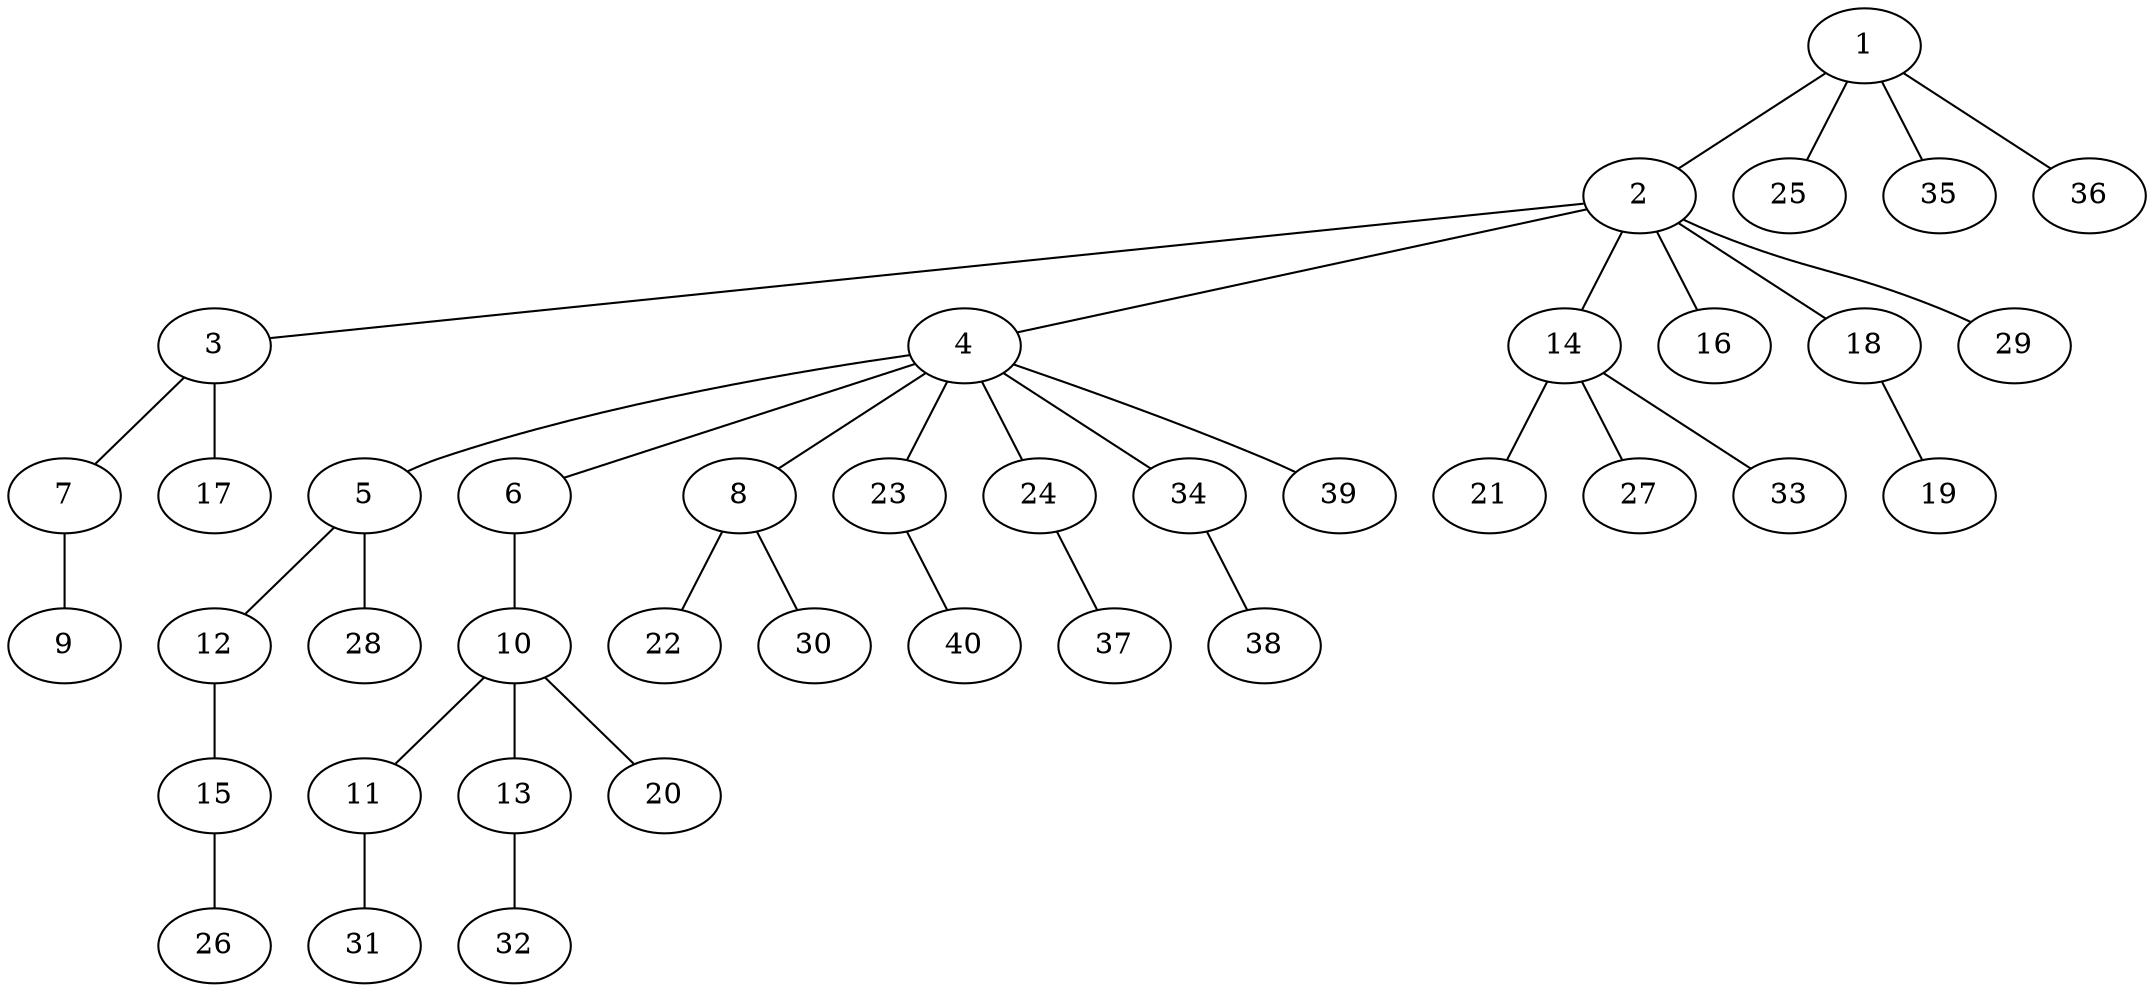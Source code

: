 graph graphname {1--2
1--25
1--35
1--36
2--3
2--4
2--14
2--16
2--18
2--29
3--7
3--17
4--5
4--6
4--8
4--23
4--24
4--34
4--39
5--12
5--28
6--10
7--9
8--22
8--30
10--11
10--13
10--20
11--31
12--15
13--32
14--21
14--27
14--33
15--26
18--19
23--40
24--37
34--38
}